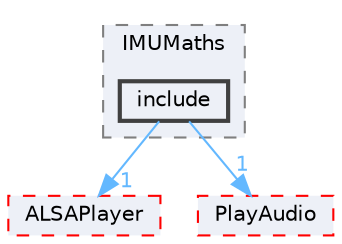 digraph "src/libs/IMUMaths/include"
{
 // LATEX_PDF_SIZE
  bgcolor="transparent";
  edge [fontname=Helvetica,fontsize=10,labelfontname=Helvetica,labelfontsize=10];
  node [fontname=Helvetica,fontsize=10,shape=box,height=0.2,width=0.4];
  compound=true
  subgraph clusterdir_37f3b851e7f3627c6cc073500acabf35 {
    graph [ bgcolor="#edf0f7", pencolor="grey50", label="IMUMaths", fontname=Helvetica,fontsize=10 style="filled,dashed", URL="dir_37f3b851e7f3627c6cc073500acabf35.html",tooltip=""]
  dir_30fb83fcbdfa3f66eaa3a89f6dbc41f9 [label="include", fillcolor="#edf0f7", color="grey25", style="filled,bold", URL="dir_30fb83fcbdfa3f66eaa3a89f6dbc41f9.html",tooltip=""];
  }
  dir_52b6f8c666a862847721759b2421c535 [label="ALSAPlayer", fillcolor="#edf0f7", color="red", style="filled,dashed", URL="dir_52b6f8c666a862847721759b2421c535.html",tooltip=""];
  dir_e307e3326747e0377b809c80d02de7ac [label="PlayAudio", fillcolor="#edf0f7", color="red", style="filled,dashed", URL="dir_e307e3326747e0377b809c80d02de7ac.html",tooltip=""];
  dir_30fb83fcbdfa3f66eaa3a89f6dbc41f9->dir_52b6f8c666a862847721759b2421c535 [headlabel="1", labeldistance=1.5 headhref="dir_000009_000001.html" href="dir_000009_000001.html" color="steelblue1" fontcolor="steelblue1"];
  dir_30fb83fcbdfa3f66eaa3a89f6dbc41f9->dir_e307e3326747e0377b809c80d02de7ac [headlabel="1", labeldistance=1.5 headhref="dir_000009_000012.html" href="dir_000009_000012.html" color="steelblue1" fontcolor="steelblue1"];
}
